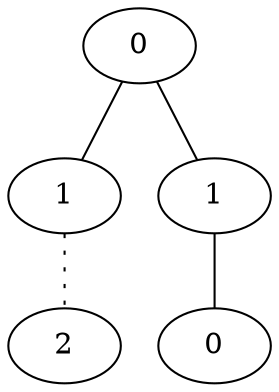 graph {
a0[label=0];
a1[label=1];
a2[label=2];
a3[label=1];
a4[label=0];
a0 -- a1;
a0 -- a3;
a1 -- a2 [style=dotted];
a3 -- a4;
}
